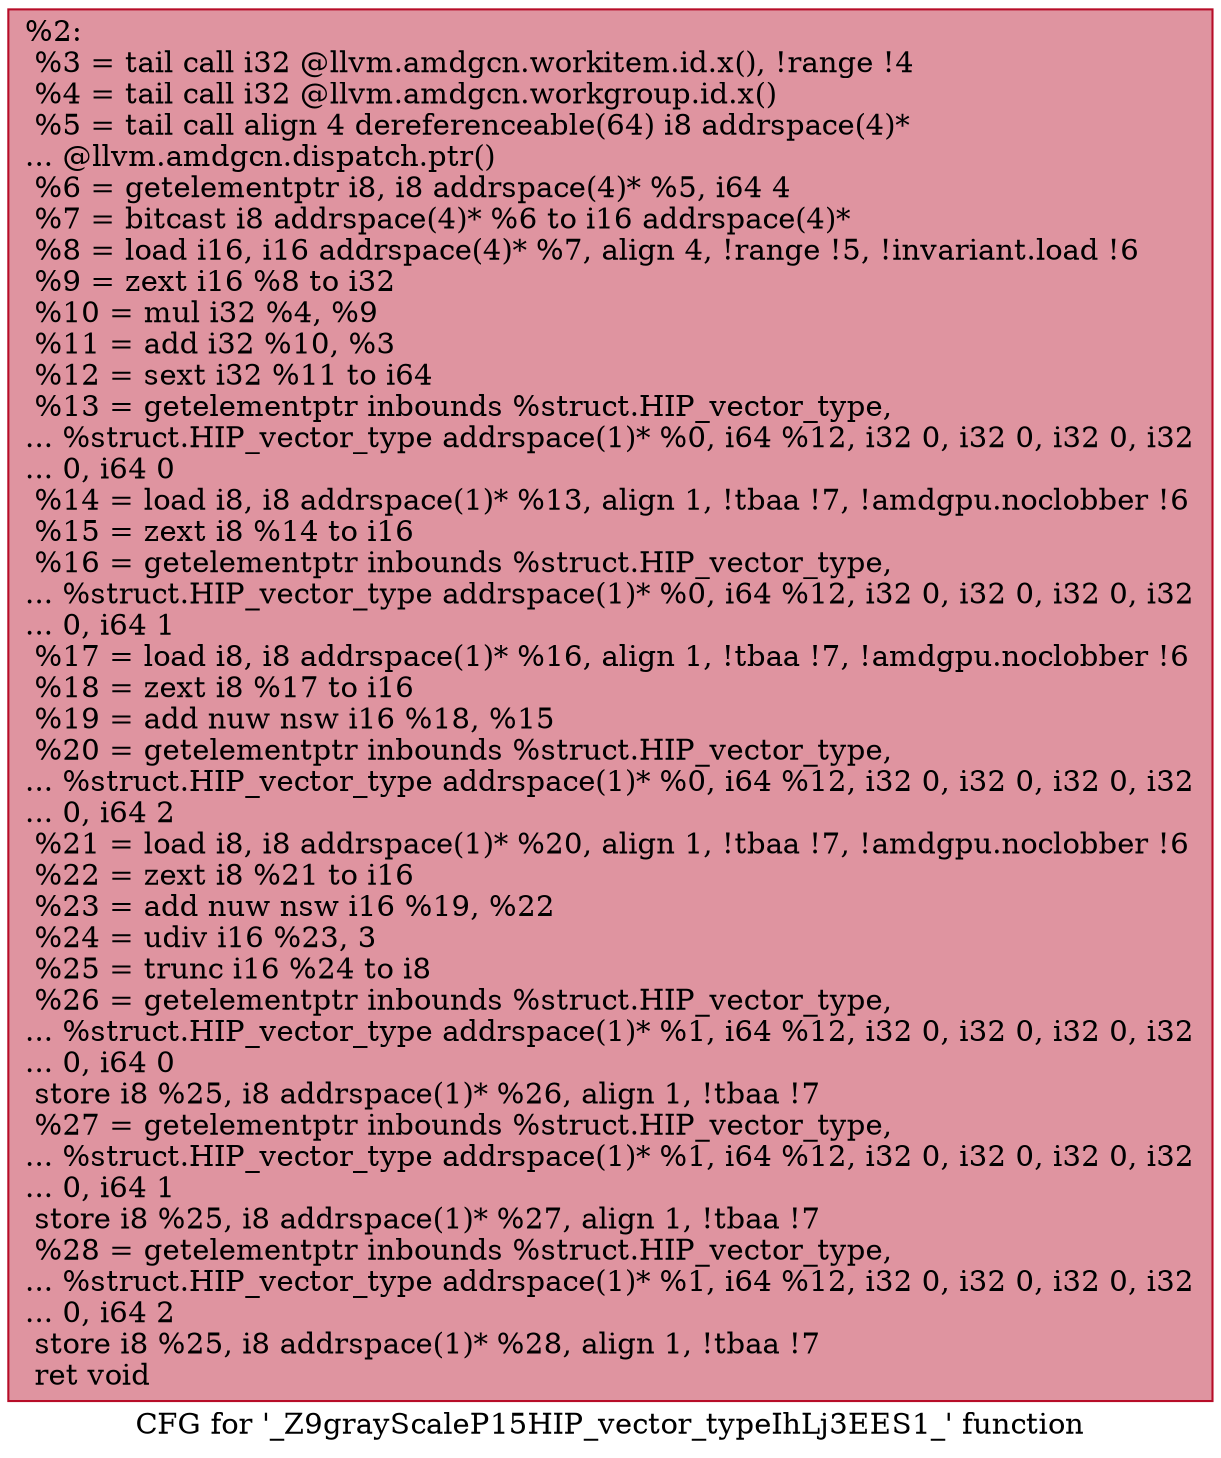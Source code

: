 digraph "CFG for '_Z9grayScaleP15HIP_vector_typeIhLj3EES1_' function" {
	label="CFG for '_Z9grayScaleP15HIP_vector_typeIhLj3EES1_' function";

	Node0x5c59e10 [shape=record,color="#b70d28ff", style=filled, fillcolor="#b70d2870",label="{%2:\l  %3 = tail call i32 @llvm.amdgcn.workitem.id.x(), !range !4\l  %4 = tail call i32 @llvm.amdgcn.workgroup.id.x()\l  %5 = tail call align 4 dereferenceable(64) i8 addrspace(4)*\l... @llvm.amdgcn.dispatch.ptr()\l  %6 = getelementptr i8, i8 addrspace(4)* %5, i64 4\l  %7 = bitcast i8 addrspace(4)* %6 to i16 addrspace(4)*\l  %8 = load i16, i16 addrspace(4)* %7, align 4, !range !5, !invariant.load !6\l  %9 = zext i16 %8 to i32\l  %10 = mul i32 %4, %9\l  %11 = add i32 %10, %3\l  %12 = sext i32 %11 to i64\l  %13 = getelementptr inbounds %struct.HIP_vector_type,\l... %struct.HIP_vector_type addrspace(1)* %0, i64 %12, i32 0, i32 0, i32 0, i32\l... 0, i64 0\l  %14 = load i8, i8 addrspace(1)* %13, align 1, !tbaa !7, !amdgpu.noclobber !6\l  %15 = zext i8 %14 to i16\l  %16 = getelementptr inbounds %struct.HIP_vector_type,\l... %struct.HIP_vector_type addrspace(1)* %0, i64 %12, i32 0, i32 0, i32 0, i32\l... 0, i64 1\l  %17 = load i8, i8 addrspace(1)* %16, align 1, !tbaa !7, !amdgpu.noclobber !6\l  %18 = zext i8 %17 to i16\l  %19 = add nuw nsw i16 %18, %15\l  %20 = getelementptr inbounds %struct.HIP_vector_type,\l... %struct.HIP_vector_type addrspace(1)* %0, i64 %12, i32 0, i32 0, i32 0, i32\l... 0, i64 2\l  %21 = load i8, i8 addrspace(1)* %20, align 1, !tbaa !7, !amdgpu.noclobber !6\l  %22 = zext i8 %21 to i16\l  %23 = add nuw nsw i16 %19, %22\l  %24 = udiv i16 %23, 3\l  %25 = trunc i16 %24 to i8\l  %26 = getelementptr inbounds %struct.HIP_vector_type,\l... %struct.HIP_vector_type addrspace(1)* %1, i64 %12, i32 0, i32 0, i32 0, i32\l... 0, i64 0\l  store i8 %25, i8 addrspace(1)* %26, align 1, !tbaa !7\l  %27 = getelementptr inbounds %struct.HIP_vector_type,\l... %struct.HIP_vector_type addrspace(1)* %1, i64 %12, i32 0, i32 0, i32 0, i32\l... 0, i64 1\l  store i8 %25, i8 addrspace(1)* %27, align 1, !tbaa !7\l  %28 = getelementptr inbounds %struct.HIP_vector_type,\l... %struct.HIP_vector_type addrspace(1)* %1, i64 %12, i32 0, i32 0, i32 0, i32\l... 0, i64 2\l  store i8 %25, i8 addrspace(1)* %28, align 1, !tbaa !7\l  ret void\l}"];
}

